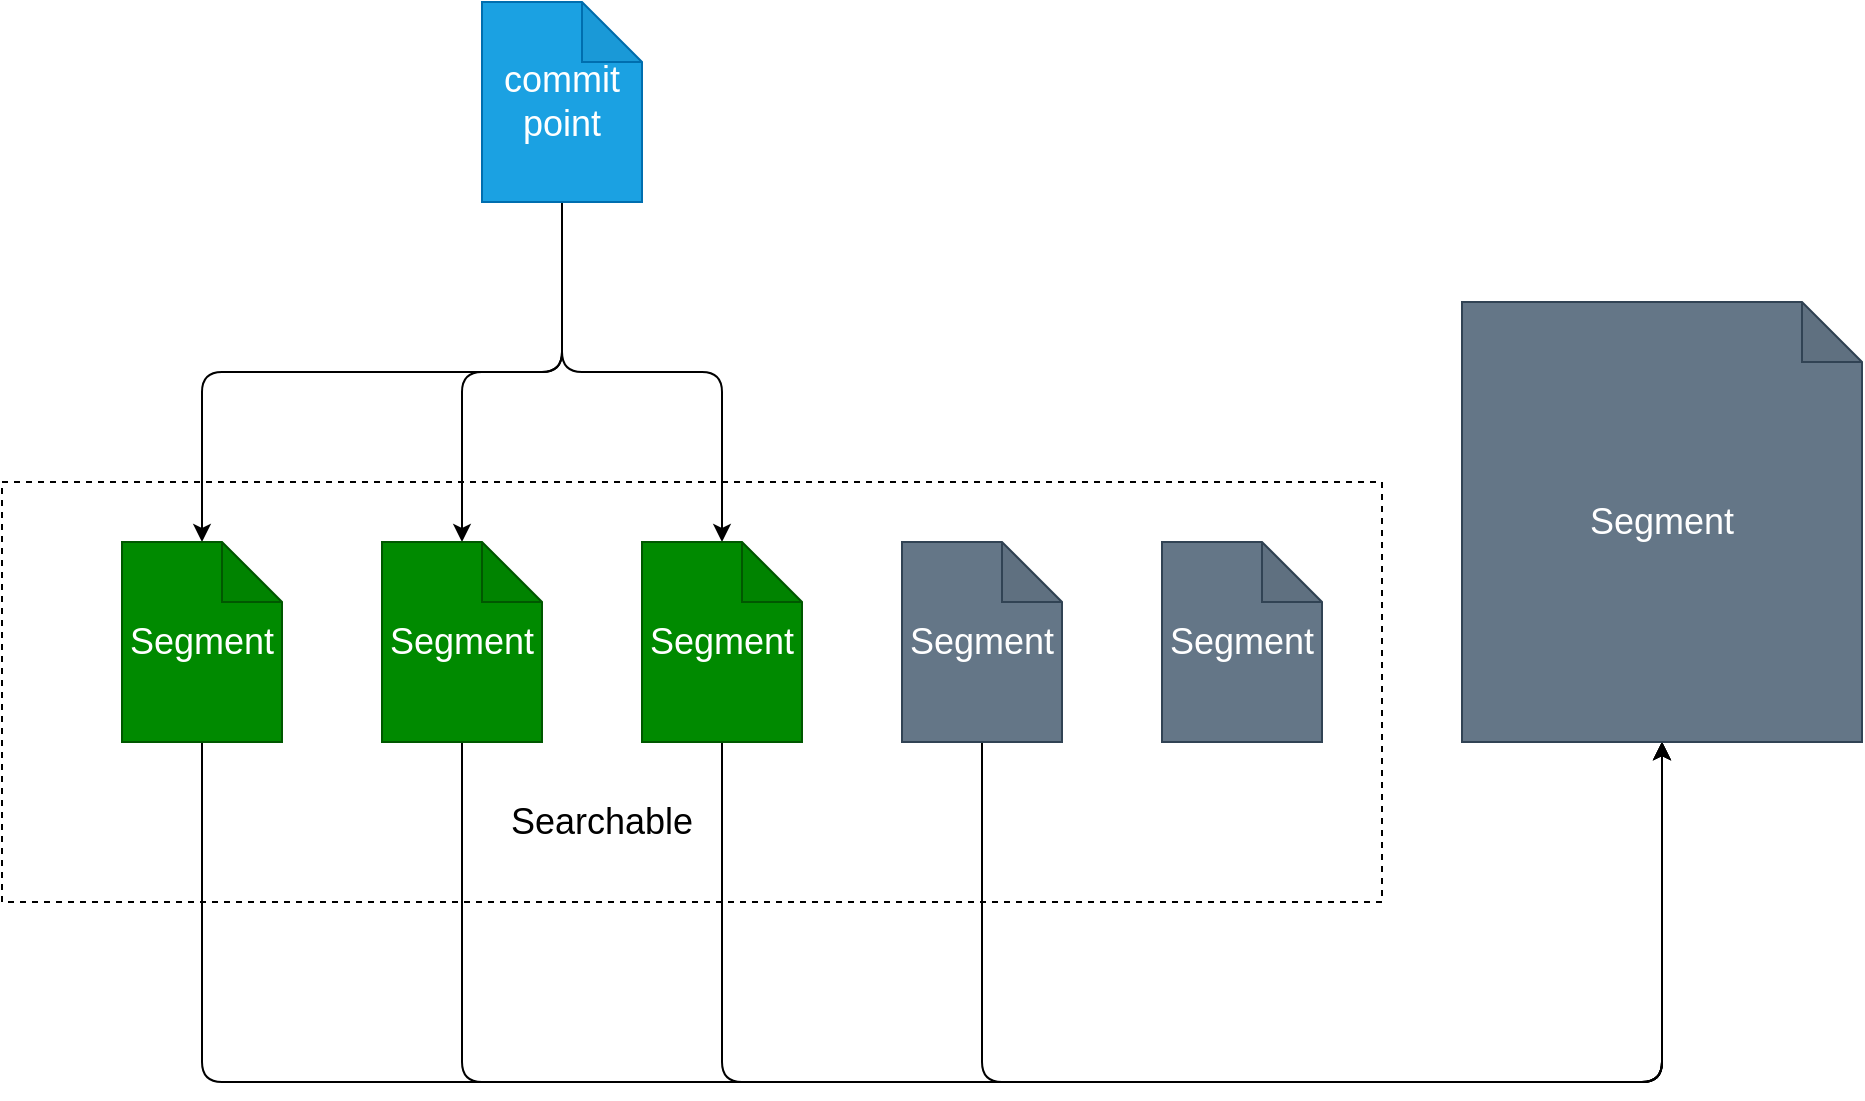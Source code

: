 <mxfile>
    <diagram id="2LGdKWT6_7CQvTMV6ZwS" name="Page-1">
        <mxGraphModel dx="990" dy="1419" grid="1" gridSize="10" guides="1" tooltips="1" connect="1" arrows="1" fold="1" page="1" pageScale="1" pageWidth="850" pageHeight="1100" math="0" shadow="0">
            <root>
                <mxCell id="0"/>
                <mxCell id="1" parent="0"/>
                <mxCell id="8" value="" style="rounded=0;whiteSpace=wrap;html=1;dashed=1;fontSize=18;" parent="1" vertex="1">
                    <mxGeometry x="30" y="480" width="690" height="210" as="geometry"/>
                </mxCell>
                <mxCell id="14" style="edgeStyle=orthogonalEdgeStyle;html=1;exitX=0.5;exitY=1;exitDx=0;exitDy=0;exitPerimeter=0;entryX=0.5;entryY=0;entryDx=0;entryDy=0;entryPerimeter=0;fontSize=18;" parent="1" source="3" target="4" edge="1">
                    <mxGeometry relative="1" as="geometry"/>
                </mxCell>
                <mxCell id="15" style="edgeStyle=orthogonalEdgeStyle;html=1;exitX=0.5;exitY=1;exitDx=0;exitDy=0;exitPerimeter=0;entryX=0.5;entryY=0;entryDx=0;entryDy=0;entryPerimeter=0;fontSize=18;" parent="1" source="3" target="5" edge="1">
                    <mxGeometry relative="1" as="geometry"/>
                </mxCell>
                <mxCell id="16" style="edgeStyle=orthogonalEdgeStyle;html=1;exitX=0.5;exitY=1;exitDx=0;exitDy=0;exitPerimeter=0;entryX=0.5;entryY=0;entryDx=0;entryDy=0;entryPerimeter=0;fontSize=18;" parent="1" source="3" target="6" edge="1">
                    <mxGeometry relative="1" as="geometry"/>
                </mxCell>
                <mxCell id="3" value="commit point" style="shape=note;whiteSpace=wrap;html=1;backgroundOutline=1;darkOpacity=0.05;fontSize=18;fillColor=#1ba1e2;fontColor=#ffffff;strokeColor=#006EAF;" parent="1" vertex="1">
                    <mxGeometry x="270" y="240" width="80" height="100" as="geometry"/>
                </mxCell>
                <mxCell id="37" style="edgeStyle=orthogonalEdgeStyle;html=1;exitX=0.5;exitY=1;exitDx=0;exitDy=0;exitPerimeter=0;entryX=0.5;entryY=1;entryDx=0;entryDy=0;entryPerimeter=0;" edge="1" parent="1" source="4" target="36">
                    <mxGeometry relative="1" as="geometry">
                        <Array as="points">
                            <mxPoint x="130" y="780"/>
                            <mxPoint x="860" y="780"/>
                        </Array>
                    </mxGeometry>
                </mxCell>
                <mxCell id="4" value="Segment" style="shape=note;whiteSpace=wrap;html=1;backgroundOutline=1;darkOpacity=0.05;fontSize=18;fillColor=#008a00;fontColor=#ffffff;strokeColor=#005700;" parent="1" vertex="1">
                    <mxGeometry x="90" y="510" width="80" height="100" as="geometry"/>
                </mxCell>
                <mxCell id="38" style="edgeStyle=orthogonalEdgeStyle;html=1;exitX=0.5;exitY=1;exitDx=0;exitDy=0;exitPerimeter=0;" edge="1" parent="1" source="5">
                    <mxGeometry relative="1" as="geometry">
                        <mxPoint x="860" y="610" as="targetPoint"/>
                        <Array as="points">
                            <mxPoint x="260" y="780"/>
                            <mxPoint x="860" y="780"/>
                        </Array>
                    </mxGeometry>
                </mxCell>
                <mxCell id="5" value="Segment" style="shape=note;whiteSpace=wrap;html=1;backgroundOutline=1;darkOpacity=0.05;fontSize=18;fillColor=#008a00;fontColor=#ffffff;strokeColor=#005700;" parent="1" vertex="1">
                    <mxGeometry x="220" y="510" width="80" height="100" as="geometry"/>
                </mxCell>
                <mxCell id="39" style="edgeStyle=orthogonalEdgeStyle;html=1;exitX=0.5;exitY=1;exitDx=0;exitDy=0;exitPerimeter=0;entryX=0.5;entryY=1;entryDx=0;entryDy=0;entryPerimeter=0;" edge="1" parent="1" source="6" target="36">
                    <mxGeometry relative="1" as="geometry">
                        <Array as="points">
                            <mxPoint x="390" y="780"/>
                            <mxPoint x="860" y="780"/>
                        </Array>
                    </mxGeometry>
                </mxCell>
                <mxCell id="6" value="Segment" style="shape=note;whiteSpace=wrap;html=1;backgroundOutline=1;darkOpacity=0.05;fontSize=18;fillColor=#008a00;fontColor=#ffffff;strokeColor=#005700;" parent="1" vertex="1">
                    <mxGeometry x="350" y="510" width="80" height="100" as="geometry"/>
                </mxCell>
                <mxCell id="40" style="edgeStyle=orthogonalEdgeStyle;html=1;exitX=0.5;exitY=1;exitDx=0;exitDy=0;exitPerimeter=0;entryX=0.5;entryY=1;entryDx=0;entryDy=0;entryPerimeter=0;" edge="1" parent="1" source="7" target="36">
                    <mxGeometry relative="1" as="geometry">
                        <Array as="points">
                            <mxPoint x="520" y="780"/>
                            <mxPoint x="860" y="780"/>
                        </Array>
                    </mxGeometry>
                </mxCell>
                <mxCell id="7" value="Segment" style="shape=note;whiteSpace=wrap;html=1;backgroundOutline=1;darkOpacity=0.05;fontSize=18;fillColor=#647687;fontColor=#ffffff;strokeColor=#314354;" parent="1" vertex="1">
                    <mxGeometry x="480" y="510" width="80" height="100" as="geometry"/>
                </mxCell>
                <mxCell id="9" value="Searchable" style="text;html=1;strokeColor=none;fillColor=none;align=center;verticalAlign=middle;whiteSpace=wrap;rounded=0;dashed=1;fontSize=18;" parent="1" vertex="1">
                    <mxGeometry x="240" y="620" width="180" height="60" as="geometry"/>
                </mxCell>
                <mxCell id="32" value="Segment" style="shape=note;whiteSpace=wrap;html=1;backgroundOutline=1;darkOpacity=0.05;fontSize=18;fillColor=#647687;fontColor=#ffffff;strokeColor=#314354;" parent="1" vertex="1">
                    <mxGeometry x="610" y="510" width="80" height="100" as="geometry"/>
                </mxCell>
                <mxCell id="36" value="Segment" style="shape=note;whiteSpace=wrap;html=1;backgroundOutline=1;darkOpacity=0.05;fontSize=18;fillColor=#647687;fontColor=#ffffff;strokeColor=#314354;" vertex="1" parent="1">
                    <mxGeometry x="760" y="390" width="200" height="220" as="geometry"/>
                </mxCell>
            </root>
        </mxGraphModel>
    </diagram>
</mxfile>